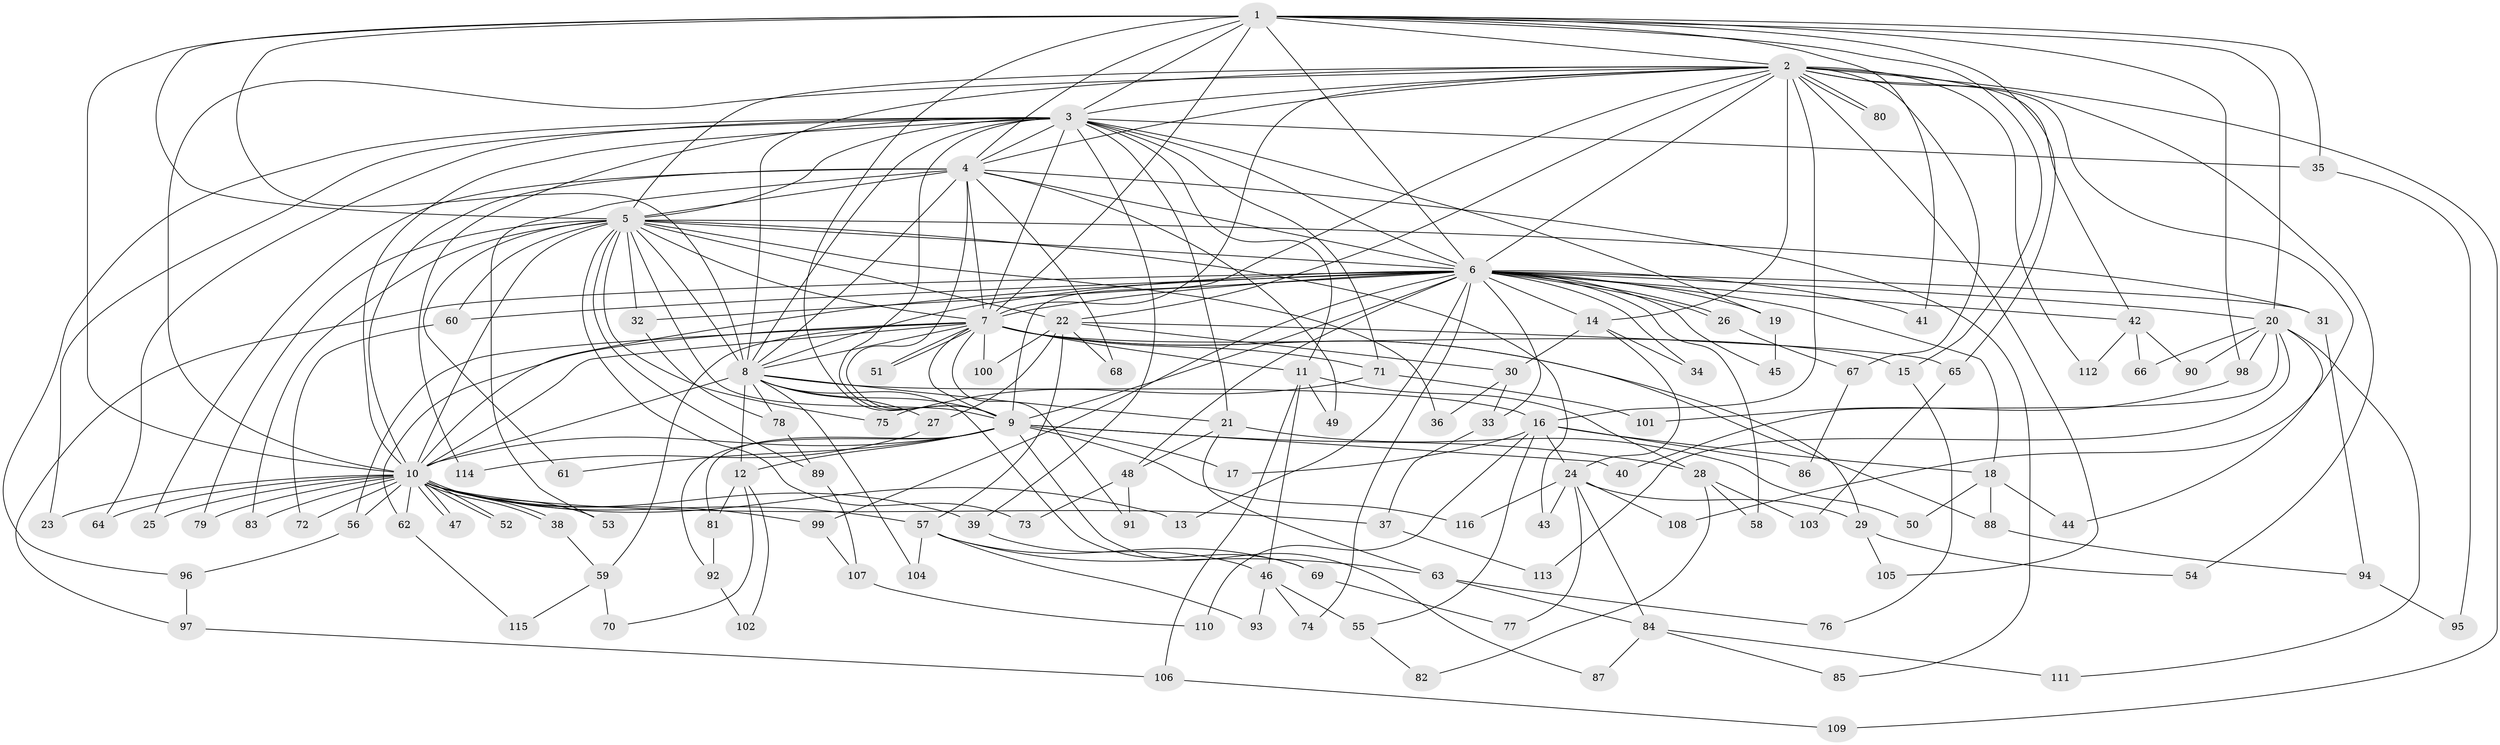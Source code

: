 // Generated by graph-tools (version 1.1) at 2025/34/03/09/25 02:34:41]
// undirected, 116 vertices, 257 edges
graph export_dot {
graph [start="1"]
  node [color=gray90,style=filled];
  1;
  2;
  3;
  4;
  5;
  6;
  7;
  8;
  9;
  10;
  11;
  12;
  13;
  14;
  15;
  16;
  17;
  18;
  19;
  20;
  21;
  22;
  23;
  24;
  25;
  26;
  27;
  28;
  29;
  30;
  31;
  32;
  33;
  34;
  35;
  36;
  37;
  38;
  39;
  40;
  41;
  42;
  43;
  44;
  45;
  46;
  47;
  48;
  49;
  50;
  51;
  52;
  53;
  54;
  55;
  56;
  57;
  58;
  59;
  60;
  61;
  62;
  63;
  64;
  65;
  66;
  67;
  68;
  69;
  70;
  71;
  72;
  73;
  74;
  75;
  76;
  77;
  78;
  79;
  80;
  81;
  82;
  83;
  84;
  85;
  86;
  87;
  88;
  89;
  90;
  91;
  92;
  93;
  94;
  95;
  96;
  97;
  98;
  99;
  100;
  101;
  102;
  103;
  104;
  105;
  106;
  107;
  108;
  109;
  110;
  111;
  112;
  113;
  114;
  115;
  116;
  1 -- 2;
  1 -- 3;
  1 -- 4;
  1 -- 5;
  1 -- 6;
  1 -- 7;
  1 -- 8;
  1 -- 9;
  1 -- 10;
  1 -- 15;
  1 -- 20;
  1 -- 35;
  1 -- 41;
  1 -- 65;
  1 -- 98;
  2 -- 3;
  2 -- 4;
  2 -- 5;
  2 -- 6;
  2 -- 7;
  2 -- 8;
  2 -- 9;
  2 -- 10;
  2 -- 14;
  2 -- 16;
  2 -- 22;
  2 -- 42;
  2 -- 54;
  2 -- 67;
  2 -- 80;
  2 -- 80;
  2 -- 105;
  2 -- 108;
  2 -- 109;
  2 -- 112;
  3 -- 4;
  3 -- 5;
  3 -- 6;
  3 -- 7;
  3 -- 8;
  3 -- 9;
  3 -- 10;
  3 -- 11;
  3 -- 19;
  3 -- 21;
  3 -- 23;
  3 -- 35;
  3 -- 39;
  3 -- 64;
  3 -- 71;
  3 -- 96;
  3 -- 114;
  4 -- 5;
  4 -- 6;
  4 -- 7;
  4 -- 8;
  4 -- 9;
  4 -- 10;
  4 -- 25;
  4 -- 49;
  4 -- 53;
  4 -- 68;
  4 -- 85;
  5 -- 6;
  5 -- 7;
  5 -- 8;
  5 -- 9;
  5 -- 10;
  5 -- 22;
  5 -- 31;
  5 -- 32;
  5 -- 36;
  5 -- 43;
  5 -- 60;
  5 -- 61;
  5 -- 73;
  5 -- 75;
  5 -- 79;
  5 -- 83;
  5 -- 89;
  6 -- 7;
  6 -- 8;
  6 -- 9;
  6 -- 10;
  6 -- 13;
  6 -- 14;
  6 -- 18;
  6 -- 19;
  6 -- 20;
  6 -- 26;
  6 -- 26;
  6 -- 31;
  6 -- 32;
  6 -- 33;
  6 -- 34;
  6 -- 41;
  6 -- 42;
  6 -- 45;
  6 -- 48;
  6 -- 58;
  6 -- 60;
  6 -- 74;
  6 -- 97;
  6 -- 99;
  7 -- 8;
  7 -- 9;
  7 -- 10;
  7 -- 11;
  7 -- 15;
  7 -- 29;
  7 -- 51;
  7 -- 51;
  7 -- 56;
  7 -- 59;
  7 -- 62;
  7 -- 71;
  7 -- 88;
  7 -- 91;
  7 -- 100;
  8 -- 9;
  8 -- 10;
  8 -- 12;
  8 -- 16;
  8 -- 21;
  8 -- 27;
  8 -- 69;
  8 -- 78;
  8 -- 104;
  9 -- 10;
  9 -- 12;
  9 -- 17;
  9 -- 28;
  9 -- 40;
  9 -- 61;
  9 -- 81;
  9 -- 87;
  9 -- 92;
  9 -- 116;
  10 -- 13;
  10 -- 23;
  10 -- 25;
  10 -- 37;
  10 -- 38;
  10 -- 38;
  10 -- 39;
  10 -- 47;
  10 -- 47;
  10 -- 52;
  10 -- 52;
  10 -- 53;
  10 -- 56;
  10 -- 57;
  10 -- 62;
  10 -- 64;
  10 -- 72;
  10 -- 79;
  10 -- 83;
  10 -- 99;
  11 -- 28;
  11 -- 46;
  11 -- 49;
  11 -- 106;
  12 -- 70;
  12 -- 81;
  12 -- 102;
  14 -- 24;
  14 -- 30;
  14 -- 34;
  15 -- 76;
  16 -- 17;
  16 -- 18;
  16 -- 24;
  16 -- 55;
  16 -- 86;
  16 -- 110;
  18 -- 44;
  18 -- 50;
  18 -- 88;
  19 -- 45;
  20 -- 40;
  20 -- 44;
  20 -- 66;
  20 -- 90;
  20 -- 98;
  20 -- 111;
  20 -- 113;
  21 -- 48;
  21 -- 50;
  21 -- 63;
  22 -- 27;
  22 -- 30;
  22 -- 57;
  22 -- 65;
  22 -- 68;
  22 -- 100;
  24 -- 29;
  24 -- 43;
  24 -- 77;
  24 -- 84;
  24 -- 108;
  24 -- 116;
  26 -- 67;
  27 -- 114;
  28 -- 58;
  28 -- 82;
  28 -- 103;
  29 -- 54;
  29 -- 105;
  30 -- 33;
  30 -- 36;
  31 -- 94;
  32 -- 78;
  33 -- 37;
  35 -- 95;
  37 -- 113;
  38 -- 59;
  39 -- 46;
  42 -- 66;
  42 -- 90;
  42 -- 112;
  46 -- 55;
  46 -- 74;
  46 -- 93;
  48 -- 73;
  48 -- 91;
  55 -- 82;
  56 -- 96;
  57 -- 63;
  57 -- 69;
  57 -- 93;
  57 -- 104;
  59 -- 70;
  59 -- 115;
  60 -- 72;
  62 -- 115;
  63 -- 76;
  63 -- 84;
  65 -- 103;
  67 -- 86;
  69 -- 77;
  71 -- 75;
  71 -- 101;
  78 -- 89;
  81 -- 92;
  84 -- 85;
  84 -- 87;
  84 -- 111;
  88 -- 94;
  89 -- 107;
  92 -- 102;
  94 -- 95;
  96 -- 97;
  97 -- 106;
  98 -- 101;
  99 -- 107;
  106 -- 109;
  107 -- 110;
}
